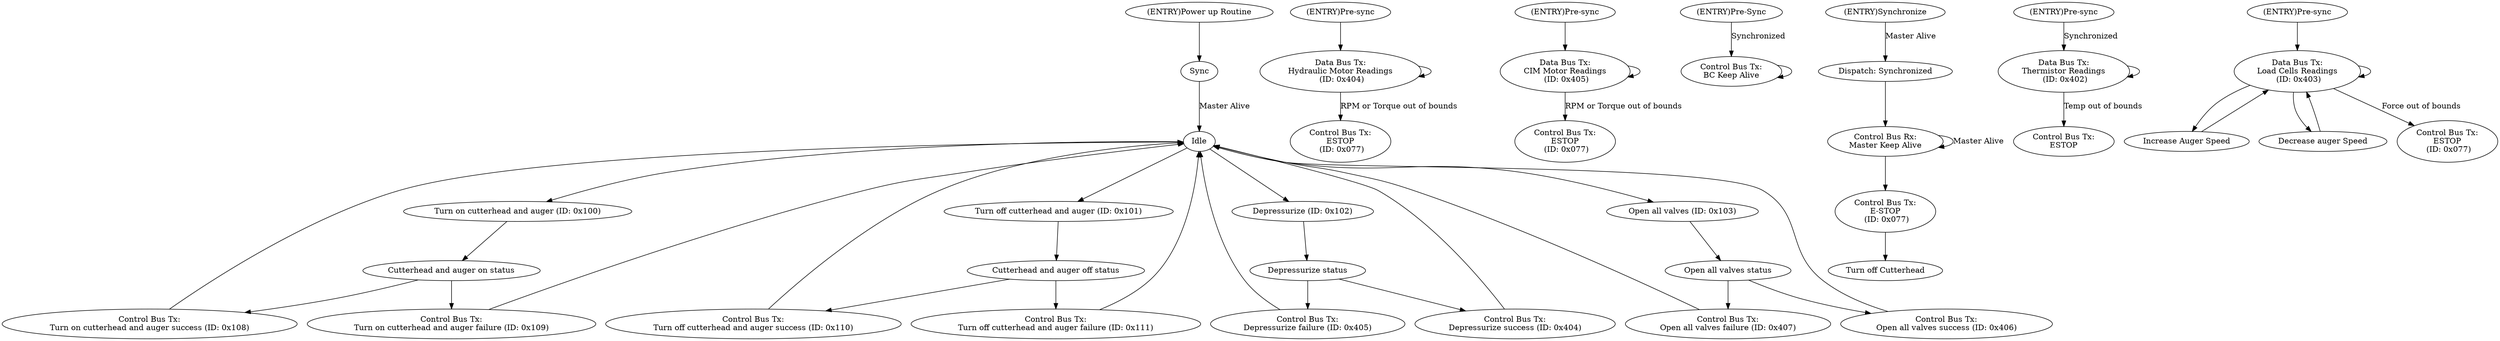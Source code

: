 digraph Excavation2{


// Need Stuff for CIM motor turn on and off?
// Cutterhead Control FSM
S00 [label="(ENTRY)Power up Routine"];
S01 [label="Sync"];
S02 [label="Idle"];
S03 [label="Turn on cutterhead and auger (ID: 0x100)"];
S04 [label="Cutterhead and auger on status"];
S05 [label="Control Bus Tx:\nTurn on cutterhead and auger success (ID: 0x108)"];
S06 [label="Control Bus Tx:\nTurn on cutterhead and auger failure (ID: 0x109)"];


S07 [label="Turn off cutterhead and auger (ID: 0x101)"];
S08 [label="Cutterhead and auger off status"]
S09 [label="Control Bus Tx:\nTurn off cutterhead and auger success (ID: 0x110)"];
S10 [label="Control Bus Tx:\nTurn off cutterhead and auger failure (ID: 0x111)"];
    
//Deprssurizing
S25 [label= "Depressurize (ID: 0x102)"];
S26 [label="Depressurize status"];
S27 [label="Control Bus Tx:\nDepressurize failure (ID: 0x405)"];
S28 [label="Control Bus Tx:\nDepressurize success (ID: 0x404)"];

//Open all valves
S29 [label="Open all valves (ID: 0x103)"];
S30 [label="Open all valves status"];
S31 [label="Control Bus Tx:\nOpen all valves failure (ID: 0x407)"];
S32 [label="Control Bus Tx:\nOpen all valves success (ID: 0x406)"];

S00 -> S01 [label=" "];
S01 -> S02 [label="Master Alive"];
S02 -> S03 [label=" "];
S03 -> S04 [label=" "];
S04 -> S05 [label=" "];
S05 -> S02 [label=" "]; 
S06 -> S02 [label=" "];
S09 -> S02 [label=" "];
S10 -> S02 [label=" "];
S04 -> S06 [label=" "];

S02 -> S07 [label=" "];
S07 -> S08 [label=" "];
S08 -> S09 [label=" "];
S08 -> S10 [label=" "];

S02 -> S25 [label=" "];
S25 -> S26 [label=" "];
S26 -> S27 [label=" "];
S26 -> S28 [label=" "];
S27 -> S02 [label=" "];
S28 -> S02 [label=" "];

S02 -> S29 [label=" "];
S29 -> S30 [label=" "];
S30 -> S31 [label=" "];
S30 -> S32 [label=" "];
S31 -> S02 [label=" "];
S32 -> S02 [label=" "];

// Hydraulic Motor Readings FSM
S40 [label="(ENTRY)Pre-sync"];
S41 [label="Data Bus Tx:\nHydraulic Motor Readings\n (ID: 0x404)"];
S42 [label="Control Bus Tx:\nESTOP\n (ID: 0x077)"];

S40 -> S41 [label=" "];
S41 -> S42 [label="RPM or Torque out of bounds"];
S41 -> S41 [label= " "];

// CIM Motor Readings FSM
S50 [label="(ENTRY)Pre-sync"];
S51 [label="Data Bus Tx:\nCIM Motor Readings\n (ID: 0x405)"];
S52 [label="Control Bus Tx:\nESTOP\n (ID: 0x077)"];

S50 -> S51 [label=" "];
S51 -> S52 [label="RPM or Torque out of bounds"];    
S51 -> S51 [label= " "];

    // Keep Alive Transmission FSM
S60 [label="(ENTRY)Pre-Sync"];
S61 [label="Control Bus Tx:\nBC Keep Alive"];

S60 -> S61 [label="Synchronized"];
S61 -> S61 [label= " "];

// Keep Alive Reception FSM
S70 [label="(ENTRY)Synchronize"];
S71 [label="Dispatch: Synchronized"];
S72 [label="Control Bus Rx:\nMaster Keep Alive"];
S73 [label="Control Bus Tx:\nE-STOP\n (ID: 0x077)"];
S74 [label="Turn off Cutterhead"];

S70 -> S71 [label="Master Alive"];
S71 -> S72 [label=" "];
S72 -> S72 [label="Master Alive"];
S72 -> S73 [label= " "];
S73 -> S74 [label= " "]; 

// Thermistor Readings FSM
S80 [label="(ENTRY)Pre-sync"];
S81 [label="Data Bus Tx:\nThermistor Readings\n (ID: 0x402)"];
S82 [label="Control Bus Tx:\nESTOP"];

S80 -> S81 [label="Synchronized"];
S81 -> S82 [label="Temp out of bounds"];
S81 -> S81 [label= " "];

// Load Cell Readings FSM
S90 [label="(ENTRY)Pre-sync"];
S91 [label="Data Bus Tx:\nLoad Cells Readings\n (ID: 0x403)"];
S92 [label="Increase Auger Speed"];
S93 [label="Decrease auger Speed"];
S94 [label="Control Bus Tx:\nESTOP\n (ID: 0x077)"];

S90 -> S91 [label=" "];
S91 -> S91 [label=" "];
S92 -> S91 [label=" "];
S93 -> S91 [label=" "];
S91 -> S92 [label="      "];
S91 -> S94 [label="Force out of bounds"];
S91 -> S93 [label="     "];
}